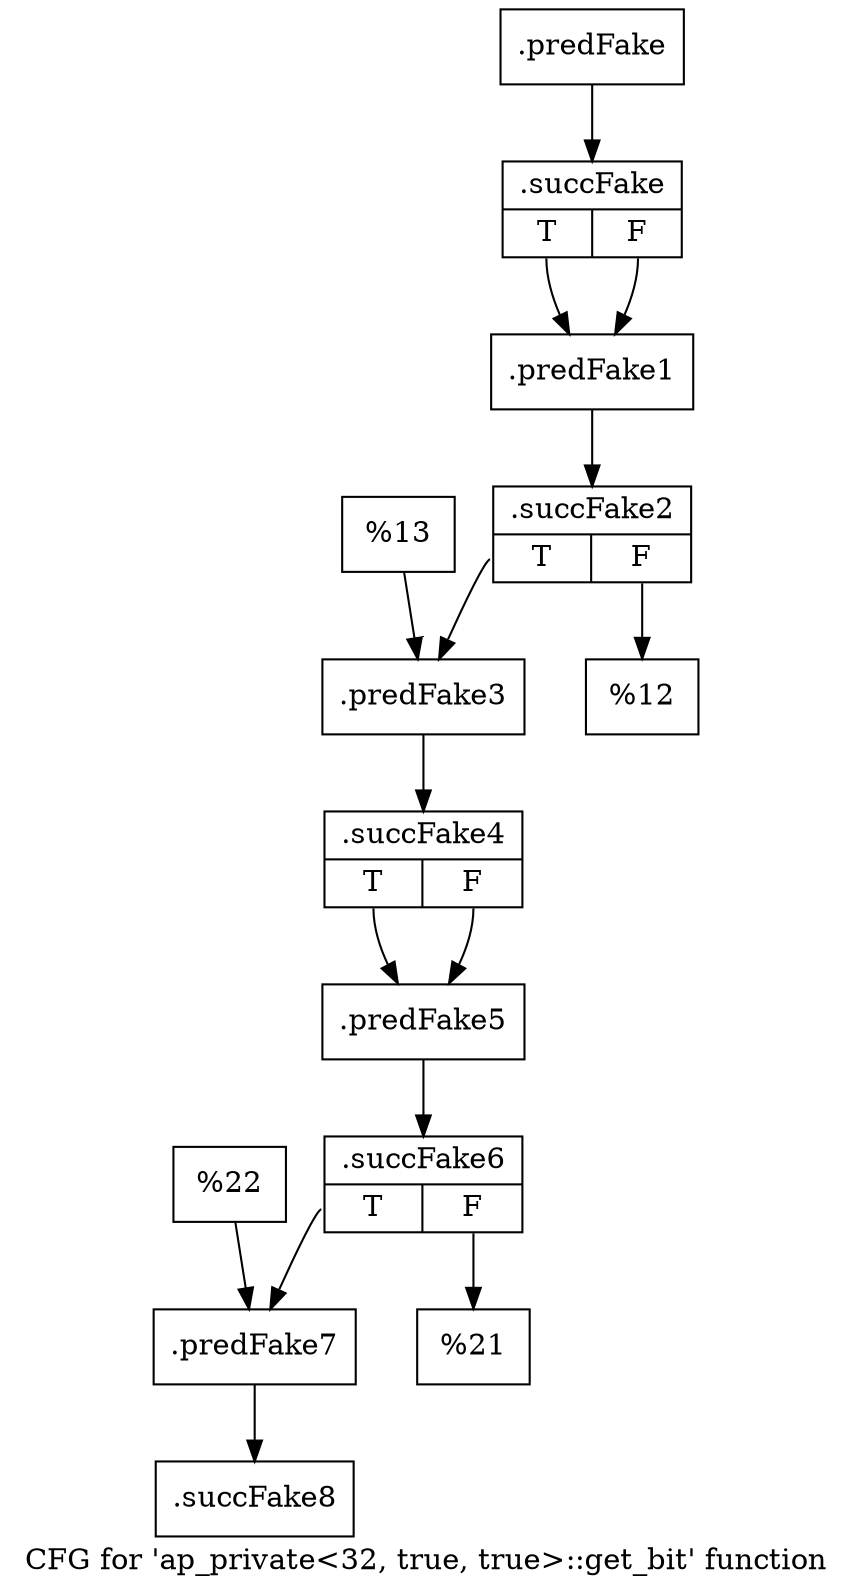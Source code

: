 digraph "CFG for 'ap_private\<32, true, true\>::get_bit' function" {
	label="CFG for 'ap_private\<32, true, true\>::get_bit' function";

	Node0x47a62a0 [shape=record,filename="",linenumber="",label="{.predFake}"];
	Node0x47a62a0 -> Node0x47cf9f0[ callList="" memoryops="" filename="/media/miguel/NewVolume/Linux/Xilinx/Vitis_HLS/2020.2/include/etc/ap_private.h" execusionnum="0"];
	Node0x47cf9f0 [shape=record,filename="/media/miguel/NewVolume/Linux/Xilinx/Vitis_HLS/2020.2/include/etc/ap_private.h",linenumber="2472",label="{.succFake|{<s0>T|<s1>F}}"];
	Node0x47cf9f0:s0 -> Node0x47a84a0[ callList="" memoryops="" filename="" execusionnum="0"];
	Node0x47cf9f0:s1 -> Node0x47a84a0;
	Node0x47a84a0 [shape=record,filename="/media/miguel/NewVolume/Linux/Xilinx/Vitis_HLS/2020.2/include/etc/ap_private.h",linenumber="2472",label="{.predFake1}"];
	Node0x47a84a0 -> Node0x47ce9f0[ callList="" memoryops="" filename="/media/miguel/NewVolume/Linux/Xilinx/Vitis_HLS/2020.2/include/etc/ap_private.h" execusionnum="0"];
	Node0x47ce9f0 [shape=record,filename="/media/miguel/NewVolume/Linux/Xilinx/Vitis_HLS/2020.2/include/etc/ap_private.h",linenumber="2472",label="{.succFake2|{<s0>T|<s1>F}}"];
	Node0x47ce9f0:s0 -> Node0x47a85e0[ callList="" memoryops="" filename="/media/miguel/NewVolume/Linux/Xilinx/Vitis_HLS/2020.2/include/etc/ap_private.h" execusionnum="0"];
	Node0x47ce9f0:s1 -> Node0x47a8540;
	Node0x47a8540 [shape=record,filename="/media/miguel/NewVolume/Linux/Xilinx/Vitis_HLS/2020.2/include/etc/ap_private.h",linenumber="2472",label="{%12}"];
	Node0x47a8590 [shape=record,filename="/media/miguel/NewVolume/Linux/Xilinx/Vitis_HLS/2020.2/include/etc/ap_private.h",linenumber="2472",label="{%13}"];
	Node0x47a8590 -> Node0x47a85e0;
	Node0x47a85e0 [shape=record,filename="/media/miguel/NewVolume/Linux/Xilinx/Vitis_HLS/2020.2/include/etc/ap_private.h",linenumber="2473",label="{.predFake3}"];
	Node0x47a85e0 -> Node0x47cebb0[ callList="" memoryops="" filename="/media/miguel/NewVolume/Linux/Xilinx/Vitis_HLS/2020.2/include/etc/ap_private.h" execusionnum="0"];
	Node0x47cebb0 [shape=record,filename="/media/miguel/NewVolume/Linux/Xilinx/Vitis_HLS/2020.2/include/etc/ap_private.h",linenumber="2473",label="{.succFake4|{<s0>T|<s1>F}}"];
	Node0x47cebb0:s0 -> Node0x47a8680[ callList="" memoryops="" filename="" execusionnum="0"];
	Node0x47cebb0:s1 -> Node0x47a8680;
	Node0x47a8680 [shape=record,filename="/media/miguel/NewVolume/Linux/Xilinx/Vitis_HLS/2020.2/include/etc/ap_private.h",linenumber="2473",label="{.predFake5}"];
	Node0x47a8680 -> Node0x47ced70[ callList="" memoryops="" filename="/media/miguel/NewVolume/Linux/Xilinx/Vitis_HLS/2020.2/include/etc/ap_private.h" execusionnum="0"];
	Node0x47ced70 [shape=record,filename="/media/miguel/NewVolume/Linux/Xilinx/Vitis_HLS/2020.2/include/etc/ap_private.h",linenumber="2473",label="{.succFake6|{<s0>T|<s1>F}}"];
	Node0x47ced70:s0 -> Node0x47a87c0[ callList="" memoryops="" filename="/media/miguel/NewVolume/Linux/Xilinx/Vitis_HLS/2020.2/include/etc/ap_private.h" execusionnum="0"];
	Node0x47ced70:s1 -> Node0x47a8720;
	Node0x47a8720 [shape=record,filename="/media/miguel/NewVolume/Linux/Xilinx/Vitis_HLS/2020.2/include/etc/ap_private.h",linenumber="2473",label="{%21}"];
	Node0x47a8770 [shape=record,filename="/media/miguel/NewVolume/Linux/Xilinx/Vitis_HLS/2020.2/include/etc/ap_private.h",linenumber="2473",label="{%22}"];
	Node0x47a8770 -> Node0x47a87c0;
	Node0x47a87c0 [shape=record,filename="/media/miguel/NewVolume/Linux/Xilinx/Vitis_HLS/2020.2/include/etc/ap_private.h",linenumber="2474",label="{.predFake7}"];
	Node0x47a87c0 -> Node0x47ce770[ callList="" memoryops="" filename="/media/miguel/NewVolume/Linux/Xilinx/Vitis_HLS/2020.2/include/etc/ap_private.h" execusionnum="0"];
	Node0x47ce770 [shape=record,filename="/media/miguel/NewVolume/Linux/Xilinx/Vitis_HLS/2020.2/include/etc/ap_private.h",linenumber="2474",label="{.succFake8}"];
}
